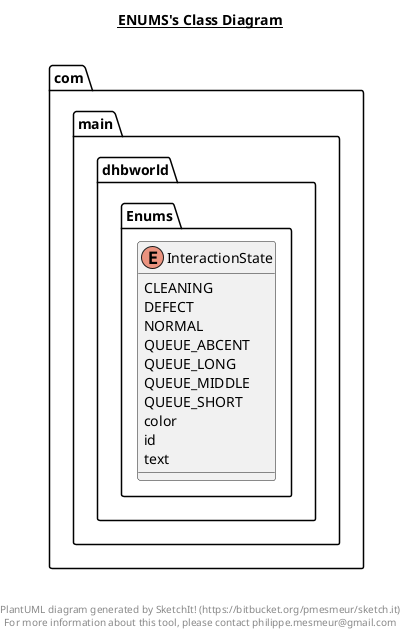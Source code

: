@startuml

title __ENUMS's Class Diagram__\n

  namespace com.main.dhbworld {
    namespace Enums {
      enum InteractionState {
        CLEANING
        DEFECT
        NORMAL
        QUEUE_ABCENT
        QUEUE_LONG
        QUEUE_MIDDLE
        QUEUE_SHORT
        color
        id
        text
      }
    }
  }
  



right footer


PlantUML diagram generated by SketchIt! (https://bitbucket.org/pmesmeur/sketch.it)
For more information about this tool, please contact philippe.mesmeur@gmail.com
endfooter

@enduml
